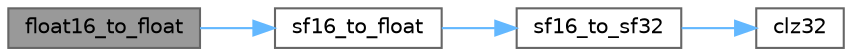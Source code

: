 digraph "float16_to_float"
{
 // LATEX_PDF_SIZE
  bgcolor="transparent";
  edge [fontname=Helvetica,fontsize=10,labelfontname=Helvetica,labelfontsize=10];
  node [fontname=Helvetica,fontsize=10,shape=box,height=0.2,width=0.4];
  rankdir="LR";
  Node1 [id="Node000001",label="float16_to_float",height=0.2,width=0.4,color="gray40", fillcolor="grey60", style="filled", fontcolor="black",tooltip="Return a float value for a float16 scalar."];
  Node1 -> Node2 [id="edge1_Node000001_Node000002",color="steelblue1",style="solid",tooltip=" "];
  Node2 [id="Node000002",label="sf16_to_float",height=0.2,width=0.4,color="grey40", fillcolor="white", style="filled",URL="$astcenc__mathlib__softfloat_8cpp.html#ad8dc065aa7430de946add238f7279ad3",tooltip=" "];
  Node2 -> Node3 [id="edge2_Node000002_Node000003",color="steelblue1",style="solid",tooltip=" "];
  Node3 [id="Node000003",label="sf16_to_sf32",height=0.2,width=0.4,color="grey40", fillcolor="white", style="filled",URL="$astcenc__mathlib__softfloat_8cpp.html#a37ae551373be99b9c70465fe17c44cb5",tooltip=" "];
  Node3 -> Node4 [id="edge3_Node000003_Node000004",color="steelblue1",style="solid",tooltip=" "];
  Node4 [id="Node000004",label="clz32",height=0.2,width=0.4,color="grey40", fillcolor="white", style="filled",URL="$astcenc__mathlib__softfloat_8cpp.html#a04e345d938953a60961cf7125b9dec35",tooltip=" "];
}
